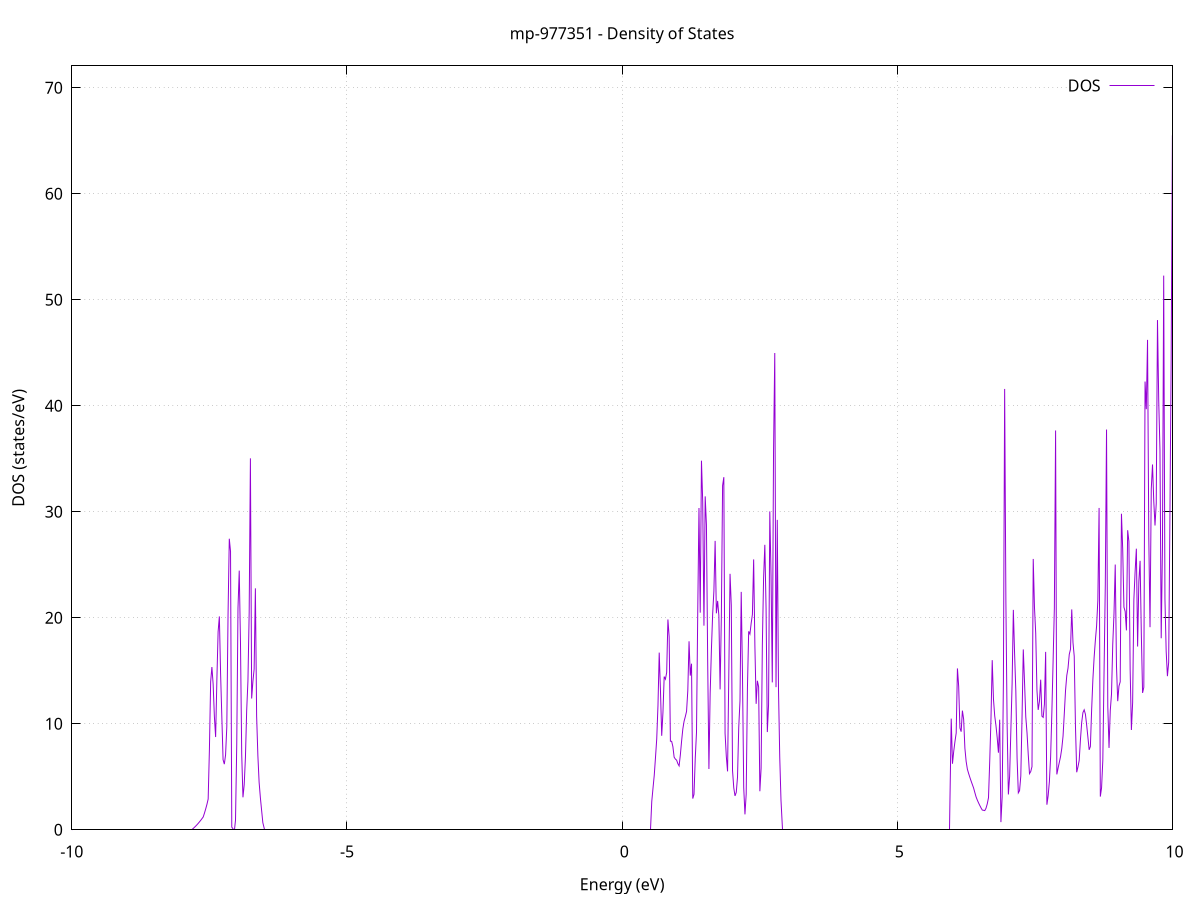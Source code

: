 set title 'mp-977351 - Density of States'
set xlabel 'Energy (eV)'
set ylabel 'DOS (states/eV)'
set grid
set xrange [-10:10]
set yrange [0:72.067]
set xzeroaxis lt -1
set terminal png size 800,600
set output 'mp-977351_dos_gnuplot.png'
plot '-' using 1:2 with lines title 'DOS'
-32.492800 0.000000
-32.470200 0.000000
-32.447600 0.000000
-32.425000 0.000000
-32.402500 0.000000
-32.379900 0.000000
-32.357300 0.000000
-32.334700 0.000000
-32.312200 0.000000
-32.289600 0.000000
-32.267000 0.000000
-32.244400 0.000000
-32.221800 0.000000
-32.199300 0.000000
-32.176700 0.000000
-32.154100 0.000000
-32.131500 0.000000
-32.109000 0.000000
-32.086400 0.000000
-32.063800 0.000000
-32.041200 0.000000
-32.018600 0.000000
-31.996100 0.000000
-31.973500 0.000000
-31.950900 0.000000
-31.928300 0.000000
-31.905800 0.000000
-31.883200 0.000000
-31.860600 0.000000
-31.838000 0.000000
-31.815400 0.000000
-31.792900 0.000000
-31.770300 0.000000
-31.747700 0.000000
-31.725100 0.000000
-31.702600 0.000000
-31.680000 0.000000
-31.657400 0.000000
-31.634800 0.000000
-31.612300 0.000000
-31.589700 0.000000
-31.567100 0.000000
-31.544500 0.000000
-31.521900 0.000000
-31.499400 0.000000
-31.476800 0.000000
-31.454200 0.000000
-31.431600 0.000000
-31.409100 0.000000
-31.386500 0.000000
-31.363900 0.000000
-31.341300 0.000000
-31.318700 0.000000
-31.296200 0.000000
-31.273600 0.000000
-31.251000 0.000000
-31.228400 0.000000
-31.205900 0.000000
-31.183300 0.000000
-31.160700 0.000000
-31.138100 0.000000
-31.115500 0.000000
-31.093000 0.000000
-31.070400 0.000000
-31.047800 0.000000
-31.025200 0.000000
-31.002700 0.000000
-30.980100 0.000000
-30.957500 0.000000
-30.934900 0.000000
-30.912300 0.000000
-30.889800 0.000000
-30.867200 0.000000
-30.844600 0.000000
-30.822000 0.000000
-30.799500 0.000000
-30.776900 0.000000
-30.754300 0.000000
-30.731700 0.000000
-30.709200 0.000000
-30.686600 0.000000
-30.664000 0.000000
-30.641400 0.000000
-30.618800 0.000000
-30.596300 0.000000
-30.573700 0.000000
-30.551100 0.000000
-30.528500 0.000000
-30.506000 0.000000
-30.483400 0.000000
-30.460800 0.000000
-30.438200 123.113200
-30.415600 0.000000
-30.393100 0.000000
-30.370500 0.000000
-30.347900 0.000000
-30.325300 0.000000
-30.302800 0.000000
-30.280200 0.000000
-30.257600 0.000000
-30.235000 0.000000
-30.212400 0.000000
-30.189900 0.000000
-30.167300 0.000000
-30.144700 0.000000
-30.122100 0.000000
-30.099600 0.000000
-30.077000 0.000000
-30.054400 0.000000
-30.031800 0.000000
-30.009200 0.000000
-29.986700 0.000000
-29.964100 0.000000
-29.941500 0.000000
-29.918900 0.000000
-29.896400 0.000000
-29.873800 0.000000
-29.851200 0.000000
-29.828600 0.000000
-29.806000 0.000000
-29.783500 0.000000
-29.760900 0.000000
-29.738300 0.000000
-29.715700 0.000000
-29.693200 0.000000
-29.670600 0.000000
-29.648000 0.000000
-29.625400 0.000000
-29.602900 0.000000
-29.580300 0.000000
-29.557700 0.000000
-29.535100 0.000000
-29.512500 0.000000
-29.490000 0.000000
-29.467400 0.000000
-29.444800 0.000000
-29.422200 0.000000
-29.399700 0.000000
-29.377100 0.000000
-29.354500 0.000000
-29.331900 0.000000
-29.309300 0.000000
-29.286800 0.000000
-29.264200 0.000000
-29.241600 0.000000
-29.219000 0.000000
-29.196500 0.000000
-29.173900 0.000000
-29.151300 0.000000
-29.128700 0.000000
-29.106100 0.000000
-29.083600 0.000000
-29.061000 0.000000
-29.038400 0.000000
-29.015800 0.000000
-28.993300 0.000000
-28.970700 0.000000
-28.948100 0.000000
-28.925500 0.000000
-28.902900 0.000000
-28.880400 0.000000
-28.857800 0.000000
-28.835200 0.000000
-28.812600 0.000000
-28.790100 0.000000
-28.767500 0.000000
-28.744900 0.000000
-28.722300 0.000000
-28.699700 0.000000
-28.677200 0.000000
-28.654600 0.000000
-28.632000 0.000000
-28.609400 0.000000
-28.586900 0.000000
-28.564300 0.000000
-28.541700 0.000000
-28.519100 0.000000
-28.496600 0.000000
-28.474000 0.000000
-28.451400 0.000000
-28.428800 0.000000
-28.406200 0.000000
-28.383700 0.000000
-28.361100 0.000000
-28.338500 0.000000
-28.315900 0.000000
-28.293400 0.000000
-28.270800 0.000000
-28.248200 0.000000
-28.225600 0.000000
-28.203000 0.000000
-28.180500 0.000000
-28.157900 0.000000
-28.135300 0.000000
-28.112700 0.000000
-28.090200 0.000000
-28.067600 0.000000
-28.045000 0.000000
-28.022400 0.000000
-27.999800 0.000000
-27.977300 0.000000
-27.954700 0.000000
-27.932100 0.000000
-27.909500 0.000000
-27.887000 0.000000
-27.864400 0.000000
-27.841800 0.000000
-27.819200 0.000000
-27.796600 0.000000
-27.774100 0.000000
-27.751500 0.000000
-27.728900 0.000000
-27.706300 0.000000
-27.683800 0.000000
-27.661200 0.000000
-27.638600 0.000000
-27.616000 0.000000
-27.593500 0.000000
-27.570900 0.000000
-27.548300 0.000000
-27.525700 0.000000
-27.503100 0.000000
-27.480600 0.000000
-27.458000 0.000000
-27.435400 0.000000
-27.412800 0.000000
-27.390300 0.000000
-27.367700 0.000000
-27.345100 0.000000
-27.322500 0.000000
-27.299900 0.000000
-27.277400 0.000000
-27.254800 0.000000
-27.232200 0.000000
-27.209600 0.000000
-27.187100 0.000000
-27.164500 0.000000
-27.141900 0.000000
-27.119300 0.000000
-27.096700 0.000000
-27.074200 0.000000
-27.051600 0.000000
-27.029000 0.000000
-27.006400 0.000000
-26.983900 0.000000
-26.961300 0.000000
-26.938700 0.000000
-26.916100 0.000000
-26.893500 0.000000
-26.871000 0.000000
-26.848400 0.000000
-26.825800 0.000000
-26.803200 0.000000
-26.780700 0.000000
-26.758100 0.000000
-26.735500 0.000000
-26.712900 0.000000
-26.690300 0.000000
-26.667800 0.000000
-26.645200 0.000000
-26.622600 0.000000
-26.600000 0.000000
-26.577500 0.000000
-26.554900 0.000000
-26.532300 0.000000
-26.509700 0.000000
-26.487200 0.000000
-26.464600 0.000000
-26.442000 0.000000
-26.419400 0.000000
-26.396800 0.000000
-26.374300 0.000000
-26.351700 0.000000
-26.329100 0.000000
-26.306500 0.000000
-26.284000 0.000000
-26.261400 0.000000
-26.238800 0.000000
-26.216200 0.000000
-26.193600 0.000000
-26.171100 0.000000
-26.148500 0.000000
-26.125900 0.000000
-26.103300 0.000000
-26.080800 0.000000
-26.058200 0.000000
-26.035600 0.000000
-26.013000 0.000000
-25.990400 0.000000
-25.967900 0.000000
-25.945300 0.000000
-25.922700 0.000000
-25.900100 0.000000
-25.877600 0.000000
-25.855000 0.000000
-25.832400 0.000000
-25.809800 0.000000
-25.787200 0.000000
-25.764700 0.000000
-25.742100 0.000000
-25.719500 0.000000
-25.696900 0.000000
-25.674400 0.000000
-25.651800 0.000000
-25.629200 0.000000
-25.606600 0.000000
-25.584100 0.000000
-25.561500 0.000000
-25.538900 0.000000
-25.516300 0.000000
-25.493700 0.000000
-25.471200 0.000000
-25.448600 0.000000
-25.426000 0.000000
-25.403400 0.000000
-25.380900 0.000000
-25.358300 0.000000
-25.335700 0.000000
-25.313100 0.000000
-25.290500 0.000000
-25.268000 0.000000
-25.245400 0.000000
-25.222800 0.000000
-25.200200 0.000000
-25.177700 0.000000
-25.155100 0.000000
-25.132500 0.000000
-25.109900 0.000000
-25.087300 0.000000
-25.064800 0.000000
-25.042200 0.000000
-25.019600 0.000000
-24.997000 0.000000
-24.974500 0.000000
-24.951900 0.000000
-24.929300 0.000000
-24.906700 0.000000
-24.884100 0.000000
-24.861600 0.000000
-24.839000 0.000000
-24.816400 0.000000
-24.793800 0.000000
-24.771300 0.000000
-24.748700 0.000000
-24.726100 0.000000
-24.703500 0.000000
-24.680900 0.000000
-24.658400 0.000000
-24.635800 0.000000
-24.613200 0.000000
-24.590600 0.000000
-24.568100 0.000000
-24.545500 0.000000
-24.522900 0.000000
-24.500300 0.000000
-24.477800 0.000000
-24.455200 0.000000
-24.432600 0.000000
-24.410000 0.000000
-24.387400 0.000000
-24.364900 0.000000
-24.342300 0.000000
-24.319700 0.000000
-24.297100 0.000000
-24.274600 0.000000
-24.252000 0.000000
-24.229400 0.000000
-24.206800 0.000000
-24.184200 0.000000
-24.161700 0.000000
-24.139100 0.000000
-24.116500 0.000000
-24.093900 0.000000
-24.071400 0.000000
-24.048800 0.000000
-24.026200 0.000000
-24.003600 0.000000
-23.981000 0.000000
-23.958500 0.000000
-23.935900 0.000000
-23.913300 0.000000
-23.890700 0.000000
-23.868200 0.000000
-23.845600 0.000000
-23.823000 0.000000
-23.800400 0.000000
-23.777800 0.000000
-23.755300 0.000000
-23.732700 0.000000
-23.710100 0.000000
-23.687500 0.000000
-23.665000 0.000000
-23.642400 0.000000
-23.619800 0.000000
-23.597200 0.000000
-23.574600 0.000000
-23.552100 0.000000
-23.529500 0.000000
-23.506900 0.000000
-23.484300 0.000000
-23.461800 0.000000
-23.439200 0.000000
-23.416600 0.000000
-23.394000 0.000000
-23.371500 0.000000
-23.348900 0.000000
-23.326300 0.000000
-23.303700 0.000000
-23.281100 0.000000
-23.258600 0.000000
-23.236000 0.000000
-23.213400 0.000000
-23.190800 0.000000
-23.168300 0.000000
-23.145700 0.000000
-23.123100 0.000000
-23.100500 0.000000
-23.077900 0.000000
-23.055400 0.000000
-23.032800 0.000000
-23.010200 0.000000
-22.987600 0.000000
-22.965100 0.000000
-22.942500 0.000000
-22.919900 0.000000
-22.897300 0.000000
-22.874700 0.000000
-22.852200 0.000000
-22.829600 0.000000
-22.807000 0.000000
-22.784400 0.000000
-22.761900 0.000000
-22.739300 0.000000
-22.716700 0.000000
-22.694100 0.000000
-22.671500 0.000000
-22.649000 0.000000
-22.626400 0.000000
-22.603800 0.000000
-22.581200 0.000000
-22.558700 0.000000
-22.536100 0.000000
-22.513500 0.000000
-22.490900 0.000000
-22.468400 0.000000
-22.445800 0.000000
-22.423200 0.000000
-22.400600 0.000000
-22.378000 0.000000
-22.355500 0.000000
-22.332900 0.000000
-22.310300 0.000000
-22.287700 0.000000
-22.265200 0.000000
-22.242600 0.000000
-22.220000 0.000000
-22.197400 0.000000
-22.174800 0.000000
-22.152300 0.000000
-22.129700 0.000000
-22.107100 0.000000
-22.084500 0.000000
-22.062000 0.000000
-22.039400 0.000000
-22.016800 0.000000
-21.994200 0.000000
-21.971600 0.000000
-21.949100 0.000000
-21.926500 0.000000
-21.903900 0.000000
-21.881300 0.000000
-21.858800 0.000000
-21.836200 0.000000
-21.813600 0.000000
-21.791000 0.000000
-21.768400 0.000000
-21.745900 0.000000
-21.723300 0.000000
-21.700700 0.000000
-21.678100 0.000000
-21.655600 0.000000
-21.633000 0.000000
-21.610400 0.000000
-21.587800 0.000000
-21.565200 0.000000
-21.542700 0.000000
-21.520100 0.000000
-21.497500 0.000000
-21.474900 0.000000
-21.452400 0.000000
-21.429800 0.000000
-21.407200 0.000000
-21.384600 0.000000
-21.362100 0.000000
-21.339500 0.000000
-21.316900 0.000000
-21.294300 0.000000
-21.271700 0.000000
-21.249200 0.000000
-21.226600 0.000000
-21.204000 0.000000
-21.181400 0.000000
-21.158900 0.000000
-21.136300 0.000000
-21.113700 0.000000
-21.091100 0.000000
-21.068500 0.000000
-21.046000 0.000000
-21.023400 0.000000
-21.000800 0.000000
-20.978200 0.000000
-20.955700 0.000000
-20.933100 0.000000
-20.910500 0.000000
-20.887900 0.000000
-20.865300 0.000000
-20.842800 0.000000
-20.820200 0.000000
-20.797600 0.000000
-20.775000 0.000000
-20.752500 0.000000
-20.729900 0.000000
-20.707300 0.000000
-20.684700 0.000000
-20.662100 0.000000
-20.639600 0.000000
-20.617000 0.000000
-20.594400 0.000000
-20.571800 0.000000
-20.549300 0.000000
-20.526700 0.000000
-20.504100 0.000000
-20.481500 0.000000
-20.459000 0.000000
-20.436400 0.000000
-20.413800 0.000000
-20.391200 0.000000
-20.368600 0.000000
-20.346100 0.000000
-20.323500 0.000000
-20.300900 0.000000
-20.278300 0.000000
-20.255800 0.000000
-20.233200 0.000000
-20.210600 0.000000
-20.188000 0.000000
-20.165400 0.000000
-20.142900 0.000000
-20.120300 0.000000
-20.097700 0.000000
-20.075100 0.000000
-20.052600 0.000000
-20.030000 0.000000
-20.007400 0.000000
-19.984800 0.000000
-19.962200 0.000000
-19.939700 0.000000
-19.917100 0.000000
-19.894500 0.000000
-19.871900 0.000000
-19.849400 0.000000
-19.826800 0.000000
-19.804200 0.000000
-19.781600 0.000000
-19.759000 0.000000
-19.736500 0.000000
-19.713900 0.000000
-19.691300 0.000000
-19.668700 0.000000
-19.646200 0.000000
-19.623600 0.000000
-19.601000 0.000000
-19.578400 0.000000
-19.555800 0.000000
-19.533300 0.000000
-19.510700 0.000000
-19.488100 0.000000
-19.465500 0.000000
-19.443000 0.000000
-19.420400 0.000000
-19.397800 0.000000
-19.375200 0.000000
-19.352700 0.000000
-19.330100 0.000000
-19.307500 0.000000
-19.284900 0.000000
-19.262300 0.000000
-19.239800 0.000000
-19.217200 0.000000
-19.194600 0.000000
-19.172000 0.000000
-19.149500 0.000000
-19.126900 0.000000
-19.104300 0.000000
-19.081700 0.000000
-19.059100 0.000000
-19.036600 0.000000
-19.014000 0.000000
-18.991400 0.000000
-18.968800 0.000000
-18.946300 0.000000
-18.923700 0.000000
-18.901100 0.000000
-18.878500 0.000000
-18.855900 0.000000
-18.833400 0.000000
-18.810800 0.000000
-18.788200 0.000000
-18.765600 0.000000
-18.743100 0.000000
-18.720500 0.000000
-18.697900 0.000000
-18.675300 0.000000
-18.652700 0.000000
-18.630200 0.000000
-18.607600 0.000000
-18.585000 0.000000
-18.562400 0.000000
-18.539900 0.000000
-18.517300 0.000000
-18.494700 0.000000
-18.472100 0.000000
-18.449500 0.000000
-18.427000 0.000000
-18.404400 0.000000
-18.381800 0.000000
-18.359200 0.000000
-18.336700 0.000000
-18.314100 0.000000
-18.291500 0.000000
-18.268900 0.000000
-18.246400 0.000000
-18.223800 0.000000
-18.201200 0.000000
-18.178600 0.000000
-18.156000 0.000000
-18.133500 0.000000
-18.110900 0.000000
-18.088300 0.000000
-18.065700 0.000000
-18.043200 0.000000
-18.020600 0.000000
-17.998000 0.000000
-17.975400 0.000000
-17.952800 0.000000
-17.930300 0.000000
-17.907700 0.000000
-17.885100 0.000000
-17.862500 0.000000
-17.840000 0.000000
-17.817400 0.000000
-17.794800 0.000000
-17.772200 0.000000
-17.749600 0.000000
-17.727100 0.000000
-17.704500 0.000000
-17.681900 0.000000
-17.659300 0.000000
-17.636800 0.000000
-17.614200 0.000000
-17.591600 0.000000
-17.569000 0.000000
-17.546400 0.000000
-17.523900 0.000000
-17.501300 0.000000
-17.478700 0.000000
-17.456100 0.000000
-17.433600 0.000000
-17.411000 0.000000
-17.388400 0.000000
-17.365800 0.000000
-17.343300 0.000000
-17.320700 0.000000
-17.298100 0.000000
-17.275500 0.000000
-17.252900 0.000000
-17.230400 0.000000
-17.207800 0.000000
-17.185200 0.000000
-17.162600 0.000000
-17.140100 0.000000
-17.117500 0.000000
-17.094900 0.000000
-17.072300 0.000000
-17.049700 0.000000
-17.027200 0.000000
-17.004600 0.000000
-16.982000 0.000000
-16.959400 0.000000
-16.936900 0.000000
-16.914300 0.000000
-16.891700 0.000000
-16.869100 0.000000
-16.846500 0.000000
-16.824000 0.000000
-16.801400 0.000000
-16.778800 0.000000
-16.756200 0.000000
-16.733700 0.000000
-16.711100 0.000000
-16.688500 0.000000
-16.665900 0.000000
-16.643300 0.000000
-16.620800 0.000000
-16.598200 0.000000
-16.575600 0.000000
-16.553000 0.000000
-16.530500 0.000000
-16.507900 0.000000
-16.485300 0.000000
-16.462700 0.000000
-16.440100 0.000000
-16.417600 0.000000
-16.395000 0.000000
-16.372400 0.000000
-16.349800 0.000000
-16.327300 0.000000
-16.304700 0.000000
-16.282100 0.000000
-16.259500 0.000000
-16.237000 0.000000
-16.214400 0.000000
-16.191800 0.000000
-16.169200 0.000000
-16.146600 0.000000
-16.124100 0.000000
-16.101500 0.000000
-16.078900 0.000000
-16.056300 0.000000
-16.033800 0.000000
-16.011200 0.000000
-15.988600 0.000000
-15.966000 0.000000
-15.943400 0.000000
-15.920900 0.000000
-15.898300 0.000000
-15.875700 0.000000
-15.853100 0.000000
-15.830600 0.000000
-15.808000 0.000000
-15.785400 0.000000
-15.762800 0.000000
-15.740200 0.000000
-15.717700 0.000000
-15.695100 0.000000
-15.672500 0.000000
-15.649900 0.000000
-15.627400 0.000000
-15.604800 0.000000
-15.582200 0.000000
-15.559600 0.000000
-15.537000 0.000000
-15.514500 0.000000
-15.491900 0.000000
-15.469300 0.000000
-15.446700 0.000000
-15.424200 0.000000
-15.401600 0.000000
-15.379000 0.000000
-15.356400 0.000000
-15.333900 0.000000
-15.311300 0.000000
-15.288700 0.000000
-15.266100 0.000000
-15.243500 0.000000
-15.221000 0.000000
-15.198400 0.000000
-15.175800 0.000000
-15.153200 0.000000
-15.130700 0.000000
-15.108100 0.000000
-15.085500 0.000000
-15.062900 0.000000
-15.040300 0.000000
-15.017800 0.000000
-14.995200 0.000000
-14.972600 0.000000
-14.950000 0.000000
-14.927500 0.000000
-14.904900 0.000000
-14.882300 0.000000
-14.859700 0.000000
-14.837100 0.000000
-14.814600 0.000000
-14.792000 0.000000
-14.769400 0.000000
-14.746800 0.000000
-14.724300 0.000000
-14.701700 0.000000
-14.679100 0.000000
-14.656500 0.000000
-14.633900 0.000000
-14.611400 0.000000
-14.588800 0.000000
-14.566200 0.000000
-14.543600 0.000000
-14.521100 0.000000
-14.498500 0.000000
-14.475900 0.000000
-14.453300 0.000000
-14.430700 0.000000
-14.408200 0.000000
-14.385600 0.000000
-14.363000 0.000000
-14.340400 0.000000
-14.317900 0.000000
-14.295300 0.000000
-14.272700 0.000000
-14.250100 0.000000
-14.227600 0.000000
-14.205000 0.000000
-14.182400 0.000000
-14.159800 0.000000
-14.137200 0.000000
-14.114700 0.000000
-14.092100 0.000000
-14.069500 0.000000
-14.046900 0.000000
-14.024400 0.000000
-14.001800 0.000000
-13.979200 0.000000
-13.956600 0.000000
-13.934000 0.000000
-13.911500 0.000000
-13.888900 0.000000
-13.866300 0.000000
-13.843700 0.000000
-13.821200 0.000000
-13.798600 0.000000
-13.776000 0.000000
-13.753400 0.000000
-13.730800 0.000000
-13.708300 0.000000
-13.685700 0.000000
-13.663100 0.000000
-13.640500 0.000000
-13.618000 0.000000
-13.595400 0.000000
-13.572800 0.000000
-13.550200 0.000000
-13.527600 0.000000
-13.505100 0.000000
-13.482500 0.000000
-13.459900 0.000000
-13.437300 0.000000
-13.414800 0.000000
-13.392200 0.000000
-13.369600 0.000000
-13.347000 0.000000
-13.324400 0.000000
-13.301900 0.000000
-13.279300 0.000000
-13.256700 0.000000
-13.234100 0.000000
-13.211600 0.000000
-13.189000 0.000000
-13.166400 0.000000
-13.143800 0.000000
-13.121300 0.000000
-13.098700 0.000000
-13.076100 0.000000
-13.053500 0.000000
-13.030900 0.000000
-13.008400 0.000000
-12.985800 0.000000
-12.963200 0.000000
-12.940600 0.000000
-12.918100 0.000000
-12.895500 0.000000
-12.872900 0.000000
-12.850300 0.000000
-12.827700 0.000000
-12.805200 0.000000
-12.782600 0.000000
-12.760000 0.000000
-12.737400 0.000000
-12.714900 0.000000
-12.692300 0.000000
-12.669700 0.000000
-12.647100 0.000000
-12.624500 0.000000
-12.602000 0.000000
-12.579400 0.000000
-12.556800 0.000000
-12.534200 0.000000
-12.511700 0.000000
-12.489100 0.000000
-12.466500 0.000000
-12.443900 0.000000
-12.421300 0.000000
-12.398800 0.000000
-12.376200 0.000000
-12.353600 0.000000
-12.331000 0.000000
-12.308500 0.000000
-12.285900 0.000000
-12.263300 0.000000
-12.240700 0.000000
-12.218200 0.000000
-12.195600 0.000000
-12.173000 0.000000
-12.150400 0.000000
-12.127800 0.000000
-12.105300 0.000000
-12.082700 0.000000
-12.060100 0.000000
-12.037500 0.000000
-12.015000 0.000000
-11.992400 0.000000
-11.969800 0.000000
-11.947200 0.000000
-11.924600 0.000000
-11.902100 0.000000
-11.879500 0.000000
-11.856900 0.000000
-11.834300 0.000000
-11.811800 0.000000
-11.789200 0.000000
-11.766600 0.000000
-11.744000 0.000000
-11.721400 0.000000
-11.698900 0.000000
-11.676300 0.000000
-11.653700 0.000000
-11.631100 0.000000
-11.608600 0.000000
-11.586000 0.000000
-11.563400 0.000000
-11.540800 0.000000
-11.518200 0.000000
-11.495700 0.000000
-11.473100 0.000000
-11.450500 0.000000
-11.427900 0.000000
-11.405400 0.000000
-11.382800 0.000000
-11.360200 0.000000
-11.337600 0.000000
-11.315000 0.000000
-11.292500 0.000000
-11.269900 0.000000
-11.247300 0.000000
-11.224700 0.000000
-11.202200 0.000000
-11.179600 0.000000
-11.157000 0.000000
-11.134400 0.000000
-11.111900 0.000000
-11.089300 0.000000
-11.066700 0.000000
-11.044100 6.858700
-11.021500 24.392600
-10.999000 56.917900
-10.976400 30.127900
-10.953800 28.548600
-10.931200 19.877200
-10.908700 9.605800
-10.886100 4.895600
-10.863500 24.798800
-10.840900 37.808900
-10.818300 41.144700
-10.795800 21.891000
-10.773200 25.073800
-10.750600 14.091700
-10.728000 8.685200
-10.705500 10.672000
-10.682900 12.505100
-10.660300 14.410700
-10.637700 16.250300
-10.615100 18.481300
-10.592600 31.965100
-10.570000 24.301400
-10.547400 25.554400
-10.524800 21.970700
-10.502300 14.857700
-10.479700 1.397200
-10.457100 32.648800
-10.434500 44.042500
-10.411900 51.030000
-10.389400 17.184200
-10.366800 50.289500
-10.344200 38.508200
-10.321600 90.090800
-10.299100 103.710900
-10.276500 0.000000
-10.253900 0.000000
-10.231300 0.000000
-10.208800 0.000000
-10.186200 0.000000
-10.163600 0.000000
-10.141000 0.000000
-10.118400 0.000000
-10.095900 0.000000
-10.073300 0.000000
-10.050700 0.000000
-10.028100 0.000000
-10.005600 0.000000
-9.983000 0.000000
-9.960400 0.000000
-9.937800 0.000000
-9.915200 0.000000
-9.892700 0.000000
-9.870100 0.000000
-9.847500 0.000000
-9.824900 0.000000
-9.802400 0.000000
-9.779800 0.000000
-9.757200 0.000000
-9.734600 0.000000
-9.712000 0.000000
-9.689500 0.000000
-9.666900 0.000000
-9.644300 0.000000
-9.621700 0.000000
-9.599200 0.000000
-9.576600 0.000000
-9.554000 0.000000
-9.531400 0.000000
-9.508800 0.000000
-9.486300 0.000000
-9.463700 0.000000
-9.441100 0.000000
-9.418500 0.000000
-9.396000 0.000000
-9.373400 0.000000
-9.350800 0.000000
-9.328200 0.000000
-9.305600 0.000000
-9.283100 0.000000
-9.260500 0.000000
-9.237900 0.000000
-9.215300 0.000000
-9.192800 0.000000
-9.170200 0.000000
-9.147600 0.000000
-9.125000 0.000000
-9.102500 0.000000
-9.079900 0.000000
-9.057300 0.000000
-9.034700 0.000000
-9.012100 0.000000
-8.989600 0.000000
-8.967000 0.000000
-8.944400 0.000000
-8.921800 0.000000
-8.899300 0.000000
-8.876700 0.000000
-8.854100 0.000000
-8.831500 0.000000
-8.808900 0.000000
-8.786400 0.000000
-8.763800 0.000000
-8.741200 0.000000
-8.718600 0.000000
-8.696100 0.000000
-8.673500 0.000000
-8.650900 0.000000
-8.628300 0.000000
-8.605700 0.000000
-8.583200 0.000000
-8.560600 0.000000
-8.538000 0.000000
-8.515400 0.000000
-8.492900 0.000000
-8.470300 0.000000
-8.447700 0.000000
-8.425100 0.000000
-8.402500 0.000000
-8.380000 0.000000
-8.357400 0.000000
-8.334800 0.000000
-8.312200 0.000000
-8.289700 0.000000
-8.267100 0.000000
-8.244500 0.000000
-8.221900 0.000000
-8.199300 0.000000
-8.176800 0.000000
-8.154200 0.000000
-8.131600 0.000000
-8.109000 0.000000
-8.086500 0.000000
-8.063900 0.000000
-8.041300 0.000000
-8.018700 0.000000
-7.996200 0.000000
-7.973600 0.000000
-7.951000 0.000000
-7.928400 0.000000
-7.905800 0.000000
-7.883300 0.000000
-7.860700 0.000000
-7.838100 0.000000
-7.815500 0.026400
-7.793000 0.127400
-7.770400 0.235900
-7.747800 0.352000
-7.725200 0.475700
-7.702600 0.607000
-7.680100 0.745800
-7.657500 0.892300
-7.634900 1.046300
-7.612300 1.207800
-7.589800 1.562300
-7.567200 1.962600
-7.544600 2.395700
-7.522000 2.898700
-7.499400 7.576100
-7.476900 13.956700
-7.454300 15.354800
-7.431700 13.744600
-7.409100 10.679200
-7.386600 8.750900
-7.364000 14.130900
-7.341400 18.676500
-7.318800 20.126400
-7.296200 14.722300
-7.273700 10.620700
-7.251100 6.611700
-7.228500 6.192100
-7.205900 7.059300
-7.183400 9.708700
-7.160800 20.330900
-7.138200 27.457600
-7.115600 26.248200
-7.093100 0.254900
-7.070500 0.000000
-7.047900 0.000000
-7.025300 0.901600
-7.002700 8.059700
-6.980200 20.912900
-6.957600 24.448700
-6.935000 17.666600
-6.912400 7.123300
-6.889900 3.061700
-6.867300 4.245400
-6.844700 6.871100
-6.822100 11.265400
-6.799500 14.026000
-6.777000 20.483400
-6.754400 35.039900
-6.731800 12.381600
-6.709200 13.984000
-6.686700 15.162600
-6.664100 22.776400
-6.641500 10.708600
-6.618900 6.999200
-6.596300 4.479700
-6.573800 3.049600
-6.551200 1.845100
-6.528600 0.667800
-6.506000 0.000000
-6.483500 0.000000
-6.460900 0.000000
-6.438300 0.000000
-6.415700 0.000000
-6.393100 0.000000
-6.370600 0.000000
-6.348000 0.000000
-6.325400 0.000000
-6.302800 0.000000
-6.280300 0.000000
-6.257700 0.000000
-6.235100 0.000000
-6.212500 0.000000
-6.189900 0.000000
-6.167400 0.000000
-6.144800 0.000000
-6.122200 0.000000
-6.099600 0.000000
-6.077100 0.000000
-6.054500 0.000000
-6.031900 0.000000
-6.009300 0.000000
-5.986800 0.000000
-5.964200 0.000000
-5.941600 0.000000
-5.919000 0.000000
-5.896400 0.000000
-5.873900 0.000000
-5.851300 0.000000
-5.828700 0.000000
-5.806100 0.000000
-5.783600 0.000000
-5.761000 0.000000
-5.738400 0.000000
-5.715800 0.000000
-5.693200 0.000000
-5.670700 0.000000
-5.648100 0.000000
-5.625500 0.000000
-5.602900 0.000000
-5.580400 0.000000
-5.557800 0.000000
-5.535200 0.000000
-5.512600 0.000000
-5.490000 0.000000
-5.467500 0.000000
-5.444900 0.000000
-5.422300 0.000000
-5.399700 0.000000
-5.377200 0.000000
-5.354600 0.000000
-5.332000 0.000000
-5.309400 0.000000
-5.286800 0.000000
-5.264300 0.000000
-5.241700 0.000000
-5.219100 0.000000
-5.196500 0.000000
-5.174000 0.000000
-5.151400 0.000000
-5.128800 0.000000
-5.106200 0.000000
-5.083700 0.000000
-5.061100 0.000000
-5.038500 0.000000
-5.015900 0.000000
-4.993300 0.000000
-4.970800 0.000000
-4.948200 0.000000
-4.925600 0.000000
-4.903000 0.000000
-4.880500 0.000000
-4.857900 0.000000
-4.835300 0.000000
-4.812700 0.000000
-4.790100 0.000000
-4.767600 0.000000
-4.745000 0.000000
-4.722400 0.000000
-4.699800 0.000000
-4.677300 0.000000
-4.654700 0.000000
-4.632100 0.000000
-4.609500 0.000000
-4.586900 0.000000
-4.564400 0.000000
-4.541800 0.000000
-4.519200 0.000000
-4.496600 0.000000
-4.474100 0.000000
-4.451500 0.000000
-4.428900 0.000000
-4.406300 0.000000
-4.383700 0.000000
-4.361200 0.000000
-4.338600 0.000000
-4.316000 0.000000
-4.293400 0.000000
-4.270900 0.000000
-4.248300 0.000000
-4.225700 0.000000
-4.203100 0.000000
-4.180500 0.000000
-4.158000 0.000000
-4.135400 0.000000
-4.112800 0.000000
-4.090200 0.000000
-4.067700 0.000000
-4.045100 0.000000
-4.022500 0.000000
-3.999900 0.000000
-3.977400 0.000000
-3.954800 0.000000
-3.932200 0.000000
-3.909600 0.000000
-3.887000 0.000000
-3.864500 0.000000
-3.841900 0.000000
-3.819300 0.000000
-3.796700 0.000000
-3.774200 0.000000
-3.751600 0.000000
-3.729000 0.000000
-3.706400 0.000000
-3.683800 0.000000
-3.661300 0.000000
-3.638700 0.000000
-3.616100 0.000000
-3.593500 0.000000
-3.571000 0.000000
-3.548400 0.000000
-3.525800 0.000000
-3.503200 0.000000
-3.480600 0.000000
-3.458100 0.000000
-3.435500 0.000000
-3.412900 0.000000
-3.390300 0.000000
-3.367800 0.000000
-3.345200 0.000000
-3.322600 0.000000
-3.300000 0.000000
-3.277400 0.000000
-3.254900 0.000000
-3.232300 0.000000
-3.209700 0.000000
-3.187100 0.000000
-3.164600 0.000000
-3.142000 0.000000
-3.119400 0.000000
-3.096800 0.000000
-3.074200 0.000000
-3.051700 0.000000
-3.029100 0.000000
-3.006500 0.000000
-2.983900 0.000000
-2.961400 0.000000
-2.938800 0.000000
-2.916200 0.000000
-2.893600 0.000000
-2.871100 0.000000
-2.848500 0.000000
-2.825900 0.000000
-2.803300 0.000000
-2.780700 0.000000
-2.758200 0.000000
-2.735600 0.000000
-2.713000 0.000000
-2.690400 0.000000
-2.667900 0.000000
-2.645300 0.000000
-2.622700 0.000000
-2.600100 0.000000
-2.577500 0.000000
-2.555000 0.000000
-2.532400 0.000000
-2.509800 0.000000
-2.487200 0.000000
-2.464700 0.000000
-2.442100 0.000000
-2.419500 0.000000
-2.396900 0.000000
-2.374300 0.000000
-2.351800 0.000000
-2.329200 0.000000
-2.306600 0.000000
-2.284000 0.000000
-2.261500 0.000000
-2.238900 0.000000
-2.216300 0.000000
-2.193700 0.000000
-2.171100 0.000000
-2.148600 0.000000
-2.126000 0.000000
-2.103400 0.000000
-2.080800 0.000000
-2.058300 0.000000
-2.035700 0.000000
-2.013100 0.000000
-1.990500 0.000000
-1.968000 0.000000
-1.945400 0.000000
-1.922800 0.000000
-1.900200 0.000000
-1.877600 0.000000
-1.855100 0.000000
-1.832500 0.000000
-1.809900 0.000000
-1.787300 0.000000
-1.764800 0.000000
-1.742200 0.000000
-1.719600 0.000000
-1.697000 0.000000
-1.674400 0.000000
-1.651900 0.000000
-1.629300 0.000000
-1.606700 0.000000
-1.584100 0.000000
-1.561600 0.000000
-1.539000 0.000000
-1.516400 0.000000
-1.493800 0.000000
-1.471200 0.000000
-1.448700 0.000000
-1.426100 0.000000
-1.403500 0.000000
-1.380900 0.000000
-1.358400 0.000000
-1.335800 0.000000
-1.313200 0.000000
-1.290600 0.000000
-1.268000 0.000000
-1.245500 0.000000
-1.222900 0.000000
-1.200300 0.000000
-1.177700 0.000000
-1.155200 0.000000
-1.132600 0.000000
-1.110000 0.000000
-1.087400 0.000000
-1.064800 0.000000
-1.042300 0.000000
-1.019700 0.000000
-0.997100 0.000000
-0.974500 0.000000
-0.952000 0.000000
-0.929400 0.000000
-0.906800 0.000000
-0.884200 0.000000
-0.861700 0.000000
-0.839100 0.000000
-0.816500 0.000000
-0.793900 0.000000
-0.771300 0.000000
-0.748800 0.000000
-0.726200 0.000000
-0.703600 0.000000
-0.681000 0.000000
-0.658500 0.000000
-0.635900 0.000000
-0.613300 0.000000
-0.590700 0.000000
-0.568100 0.000000
-0.545600 0.000000
-0.523000 0.000000
-0.500400 0.000000
-0.477800 0.000000
-0.455300 0.000000
-0.432700 0.000000
-0.410100 0.000000
-0.387500 0.000000
-0.364900 0.000000
-0.342400 0.000000
-0.319800 0.000000
-0.297200 0.000000
-0.274600 0.000000
-0.252100 0.000000
-0.229500 0.000000
-0.206900 0.000000
-0.184300 0.000000
-0.161700 0.000000
-0.139200 0.000000
-0.116600 0.000000
-0.094000 0.000000
-0.071400 0.000000
-0.048900 0.000000
-0.026300 0.000000
-0.003700 0.000000
0.018900 0.000000
0.041400 0.000000
0.064000 0.000000
0.086600 0.000000
0.109200 0.000000
0.131800 0.000000
0.154300 0.000000
0.176900 0.000000
0.199500 0.000000
0.222100 0.000000
0.244600 0.000000
0.267200 0.000000
0.289800 0.000000
0.312400 0.000000
0.335000 0.000000
0.357500 0.000000
0.380100 0.000000
0.402700 0.000000
0.425300 0.000000
0.447800 0.000000
0.470400 0.000000
0.493000 0.000000
0.515600 0.000000
0.538200 2.671400
0.560700 3.923500
0.583300 5.140300
0.605900 6.818600
0.628500 8.581900
0.651000 11.717900
0.673600 16.715200
0.696200 13.156700
0.718800 8.865600
0.741400 11.065700
0.763900 14.450700
0.786500 14.207000
0.809100 14.836300
0.831700 19.840900
0.854200 18.199500
0.876800 8.358500
0.899400 8.345400
0.922000 7.842200
0.944600 6.849000
0.967100 6.672700
0.989700 6.567700
1.012300 6.238500
1.034900 6.026500
1.057400 7.052400
1.080000 8.348900
1.102600 9.508400
1.125200 10.232000
1.147700 10.673400
1.170300 11.165600
1.192900 13.118700
1.215500 17.780000
1.238100 14.543800
1.260600 15.667700
1.283200 2.942000
1.305800 3.349000
1.328400 6.739200
1.350900 9.177500
1.373500 20.529300
1.396100 30.353700
1.418700 20.481000
1.441300 34.818400
1.463800 30.969800
1.486400 19.256700
1.509000 31.452700
1.531600 28.769000
1.554100 15.910800
1.576700 5.734800
1.599300 12.866800
1.621900 16.991200
1.644500 20.341000
1.667000 22.519800
1.689600 27.256500
1.712200 20.421700
1.734800 21.591700
1.757300 20.226200
1.779900 13.244600
1.802500 20.058400
1.825100 32.469200
1.847700 33.265000
1.870200 9.100400
1.892800 6.914600
1.915400 5.507900
1.938000 14.671700
1.960500 24.145000
1.983100 21.186200
2.005700 5.588500
2.028300 3.955700
2.050900 3.194800
2.073400 3.524400
2.096000 4.944300
2.118600 9.671400
2.141200 12.162900
2.163700 22.443900
2.186300 14.747300
2.208900 3.989300
2.231500 1.455400
2.254000 3.368100
2.276600 13.386200
2.299200 18.719900
2.321800 18.463900
2.344400 19.485500
2.366900 20.316200
2.389500 25.505400
2.412100 17.308900
2.434700 11.881800
2.457200 14.057700
2.479800 13.485900
2.502400 3.635500
2.525000 5.791600
2.547600 17.446100
2.570100 23.760600
2.592700 26.884000
2.615300 20.843000
2.637900 9.216700
2.660400 11.817500
2.683000 30.032900
2.705600 23.935400
2.728200 13.903700
2.750800 35.700000
2.773300 44.981400
2.795900 13.455400
2.818500 29.238100
2.841100 13.207500
2.863600 6.853800
2.886200 2.792300
2.908800 0.000000
2.931400 0.000000
2.954000 0.000000
2.976500 0.000000
2.999100 0.000000
3.021700 0.000000
3.044300 0.000000
3.066800 0.000000
3.089400 0.000000
3.112000 0.000000
3.134600 0.000000
3.157100 0.000000
3.179700 0.000000
3.202300 0.000000
3.224900 0.000000
3.247500 0.000000
3.270000 0.000000
3.292600 0.000000
3.315200 0.000000
3.337800 0.000000
3.360300 0.000000
3.382900 0.000000
3.405500 0.000000
3.428100 0.000000
3.450700 0.000000
3.473200 0.000000
3.495800 0.000000
3.518400 0.000000
3.541000 0.000000
3.563500 0.000000
3.586100 0.000000
3.608700 0.000000
3.631300 0.000000
3.653900 0.000000
3.676400 0.000000
3.699000 0.000000
3.721600 0.000000
3.744200 0.000000
3.766700 0.000000
3.789300 0.000000
3.811900 0.000000
3.834500 0.000000
3.857100 0.000000
3.879600 0.000000
3.902200 0.000000
3.924800 0.000000
3.947400 0.000000
3.969900 0.000000
3.992500 0.000000
4.015100 0.000000
4.037700 0.000000
4.060300 0.000000
4.082800 0.000000
4.105400 0.000000
4.128000 0.000000
4.150600 0.000000
4.173100 0.000000
4.195700 0.000000
4.218300 0.000000
4.240900 0.000000
4.263400 0.000000
4.286000 0.000000
4.308600 0.000000
4.331200 0.000000
4.353800 0.000000
4.376300 0.000000
4.398900 0.000000
4.421500 0.000000
4.444100 0.000000
4.466600 0.000000
4.489200 0.000000
4.511800 0.000000
4.534400 0.000000
4.557000 0.000000
4.579500 0.000000
4.602100 0.000000
4.624700 0.000000
4.647300 0.000000
4.669800 0.000000
4.692400 0.000000
4.715000 0.000000
4.737600 0.000000
4.760200 0.000000
4.782700 0.000000
4.805300 0.000000
4.827900 0.000000
4.850500 0.000000
4.873000 0.000000
4.895600 0.000000
4.918200 0.000000
4.940800 0.000000
4.963400 0.000000
4.985900 0.000000
5.008500 0.000000
5.031100 0.000000
5.053700 0.000000
5.076200 0.000000
5.098800 0.000000
5.121400 0.000000
5.144000 0.000000
5.166500 0.000000
5.189100 0.000000
5.211700 0.000000
5.234300 0.000000
5.256900 0.000000
5.279400 0.000000
5.302000 0.000000
5.324600 0.000000
5.347200 0.000000
5.369700 0.000000
5.392300 0.000000
5.414900 0.000000
5.437500 0.000000
5.460100 0.000000
5.482600 0.000000
5.505200 0.000000
5.527800 0.000000
5.550400 0.000000
5.572900 0.000000
5.595500 0.000000
5.618100 0.000000
5.640700 0.000000
5.663300 0.000000
5.685800 0.000000
5.708400 0.000000
5.731000 0.000000
5.753600 0.000000
5.776100 0.000000
5.798700 0.000000
5.821300 0.000000
5.843900 0.000000
5.866500 0.000000
5.889000 0.000000
5.911600 0.000000
5.934200 0.000000
5.956800 0.000000
5.979300 10.489600
6.001900 6.229600
6.024500 7.382500
6.047100 8.314900
6.069700 9.126900
6.092200 15.220900
6.114800 13.531500
6.137400 9.600500
6.160000 9.255500
6.182500 11.241200
6.205100 10.432300
6.227700 7.696600
6.250300 6.457900
6.272800 5.715300
6.295400 5.314900
6.318000 4.945300
6.340600 4.597600
6.363200 4.270300
6.385700 3.947600
6.408300 3.517900
6.430900 3.102600
6.453500 2.802700
6.476000 2.536500
6.498600 2.290600
6.521200 2.065100
6.543800 1.859800
6.566400 1.837100
6.588900 1.809600
6.611500 2.034000
6.634100 2.440500
6.656700 3.029400
6.679200 6.496000
6.701800 10.497400
6.724400 16.003000
6.747000 12.322100
6.769600 10.743600
6.792100 9.841200
6.814700 8.692800
6.837300 7.273200
6.859900 10.386000
6.882400 0.722000
6.905000 3.087000
6.927600 13.955500
6.950200 41.587600
6.972800 21.491000
6.995300 9.890900
7.017900 3.330500
7.040500 5.049900
7.063100 9.367300
7.085600 13.781600
7.108200 20.746500
7.130800 16.604600
7.153400 13.086300
7.176000 6.762300
7.198500 3.480600
7.221100 3.688600
7.243700 5.075700
7.266300 10.673000
7.288800 17.012700
7.311400 13.938200
7.334000 10.663300
7.356600 9.147500
7.379100 7.086600
7.401700 5.294500
7.424300 5.493200
7.446900 5.961600
7.469500 25.549100
7.492000 21.000500
7.514600 18.547600
7.537200 13.162200
7.559800 11.310600
7.582300 12.107800
7.604900 14.160300
7.627500 10.714800
7.650100 10.606300
7.672700 11.835100
7.695200 16.784200
7.717800 2.365200
7.740400 3.208100
7.763000 4.540700
7.785500 6.874600
7.808100 11.098500
7.830700 15.924900
7.853300 20.893000
7.875900 37.668100
7.898400 5.225000
7.921000 5.811800
7.943600 6.364800
7.966200 6.913400
7.988700 7.693700
8.011300 8.840500
8.033900 10.944300
8.056500 13.146800
8.079100 14.557200
8.101600 15.245000
8.124200 16.548100
8.146800 17.038800
8.169400 20.789400
8.191900 17.662500
8.214500 16.368400
8.237100 9.711500
8.259700 5.426300
8.282200 5.930800
8.304800 6.549100
8.327400 8.507800
8.350000 10.120700
8.372600 11.057500
8.395100 11.318100
8.417700 10.902500
8.440300 9.886200
8.462900 8.735800
8.485400 7.543500
8.508000 7.855600
8.530600 11.301300
8.553200 14.168900
8.575800 16.245800
8.598300 17.850700
8.620900 19.228600
8.643500 21.631400
8.666100 30.361200
8.688600 3.130100
8.711200 3.962600
8.733800 6.544900
8.756400 14.890100
8.779000 23.114500
8.801500 37.757200
8.824100 11.671800
8.846700 7.725600
8.869300 11.239400
8.891800 12.808000
8.914400 17.501500
8.937000 20.406400
8.959600 25.020400
8.982200 15.432600
9.004700 12.130800
9.027300 13.555000
9.049900 13.957200
9.072500 29.812600
9.095000 26.494300
9.117600 20.999800
9.140200 20.593800
9.162800 18.809500
9.185400 28.260900
9.207900 27.197600
9.230500 15.157700
9.253100 9.414800
9.275700 11.997200
9.298200 21.724300
9.320800 24.364600
9.343400 26.519900
9.366000 17.285800
9.388500 23.393100
9.411100 25.375400
9.433700 18.460100
9.456300 12.911500
9.478900 13.443000
9.501400 42.287800
9.524000 39.680900
9.546600 46.215600
9.569200 27.579900
9.591700 19.109700
9.614300 32.159000
9.636900 34.460500
9.659500 31.022500
9.682100 28.706300
9.704600 30.785000
9.727200 48.083200
9.749800 40.467300
9.772400 35.825500
9.794900 18.069500
9.817500 26.633200
9.840100 52.283900
9.862700 21.779300
9.885300 16.813500
9.907800 14.493500
9.930400 15.792500
9.953000 29.488600
9.975600 44.333700
9.998100 65.515300
10.020700 38.599100
10.043300 28.888600
10.065900 29.995800
10.088500 42.532900
10.111000 36.190600
10.133600 23.625900
10.156200 32.597000
10.178800 27.421400
10.201300 31.182300
10.223900 37.070100
10.246500 47.005700
10.269100 35.662800
10.291600 26.418200
10.314200 38.627500
10.336800 38.832800
10.359400 53.354000
10.382000 27.281500
10.404500 24.619200
10.427100 23.868800
10.449700 35.163600
10.472300 29.007700
10.494800 19.848300
10.517400 34.607400
10.540000 27.493700
10.562600 18.484800
10.585200 12.248100
10.607700 1.715500
10.630300 0.000000
10.652900 0.000000
10.675500 0.000000
10.698000 0.000000
10.720600 0.000000
10.743200 0.000000
10.765800 0.000000
10.788400 0.000000
10.810900 0.000000
10.833500 0.000000
10.856100 0.000000
10.878700 0.000000
10.901200 0.000000
10.923800 0.000000
10.946400 0.000000
10.969000 0.000000
10.991600 0.000000
11.014100 0.000000
11.036700 0.000000
11.059300 0.000000
11.081900 0.000000
11.104400 0.000000
11.127000 0.000000
11.149600 0.000000
11.172200 0.000000
11.194800 0.000000
11.217300 0.000000
11.239900 0.000000
11.262500 0.000000
11.285100 0.000000
11.307600 0.000000
11.330200 0.000000
11.352800 0.000000
11.375400 0.000000
11.397900 0.000000
11.420500 0.000000
11.443100 0.000000
11.465700 0.000000
11.488300 0.000000
11.510800 0.000000
11.533400 0.000000
11.556000 0.000000
11.578600 0.000000
11.601100 0.000000
11.623700 0.000000
11.646300 0.000000
11.668900 0.000000
11.691500 0.000000
11.714000 0.000000
11.736600 0.000000
11.759200 0.000000
11.781800 0.000000
11.804300 0.000000
11.826900 0.000000
11.849500 0.000000
11.872100 0.000000
11.894700 0.000000
11.917200 0.000000
11.939800 0.000000
11.962400 0.000000
11.985000 0.000000
12.007500 0.000000
12.030100 0.000000
12.052700 0.000000
12.075300 0.000000
12.097900 0.000000
12.120400 0.000000
12.143000 0.000000
12.165600 0.000000
12.188200 0.000000
12.210700 0.000000
12.233300 0.000000
12.255900 0.000000
12.278500 0.000000
12.301100 0.000000
12.323600 0.000000
12.346200 0.000000
12.368800 0.000000
12.391400 0.000000
12.413900 0.000000
12.436500 0.000000
12.459100 0.000000
12.481700 0.000000
12.504200 0.000000
12.526800 0.000000
12.549400 0.000000
12.572000 0.000000
12.594600 0.000000
12.617100 0.000000
12.639700 0.000000
12.662300 0.000000
e
